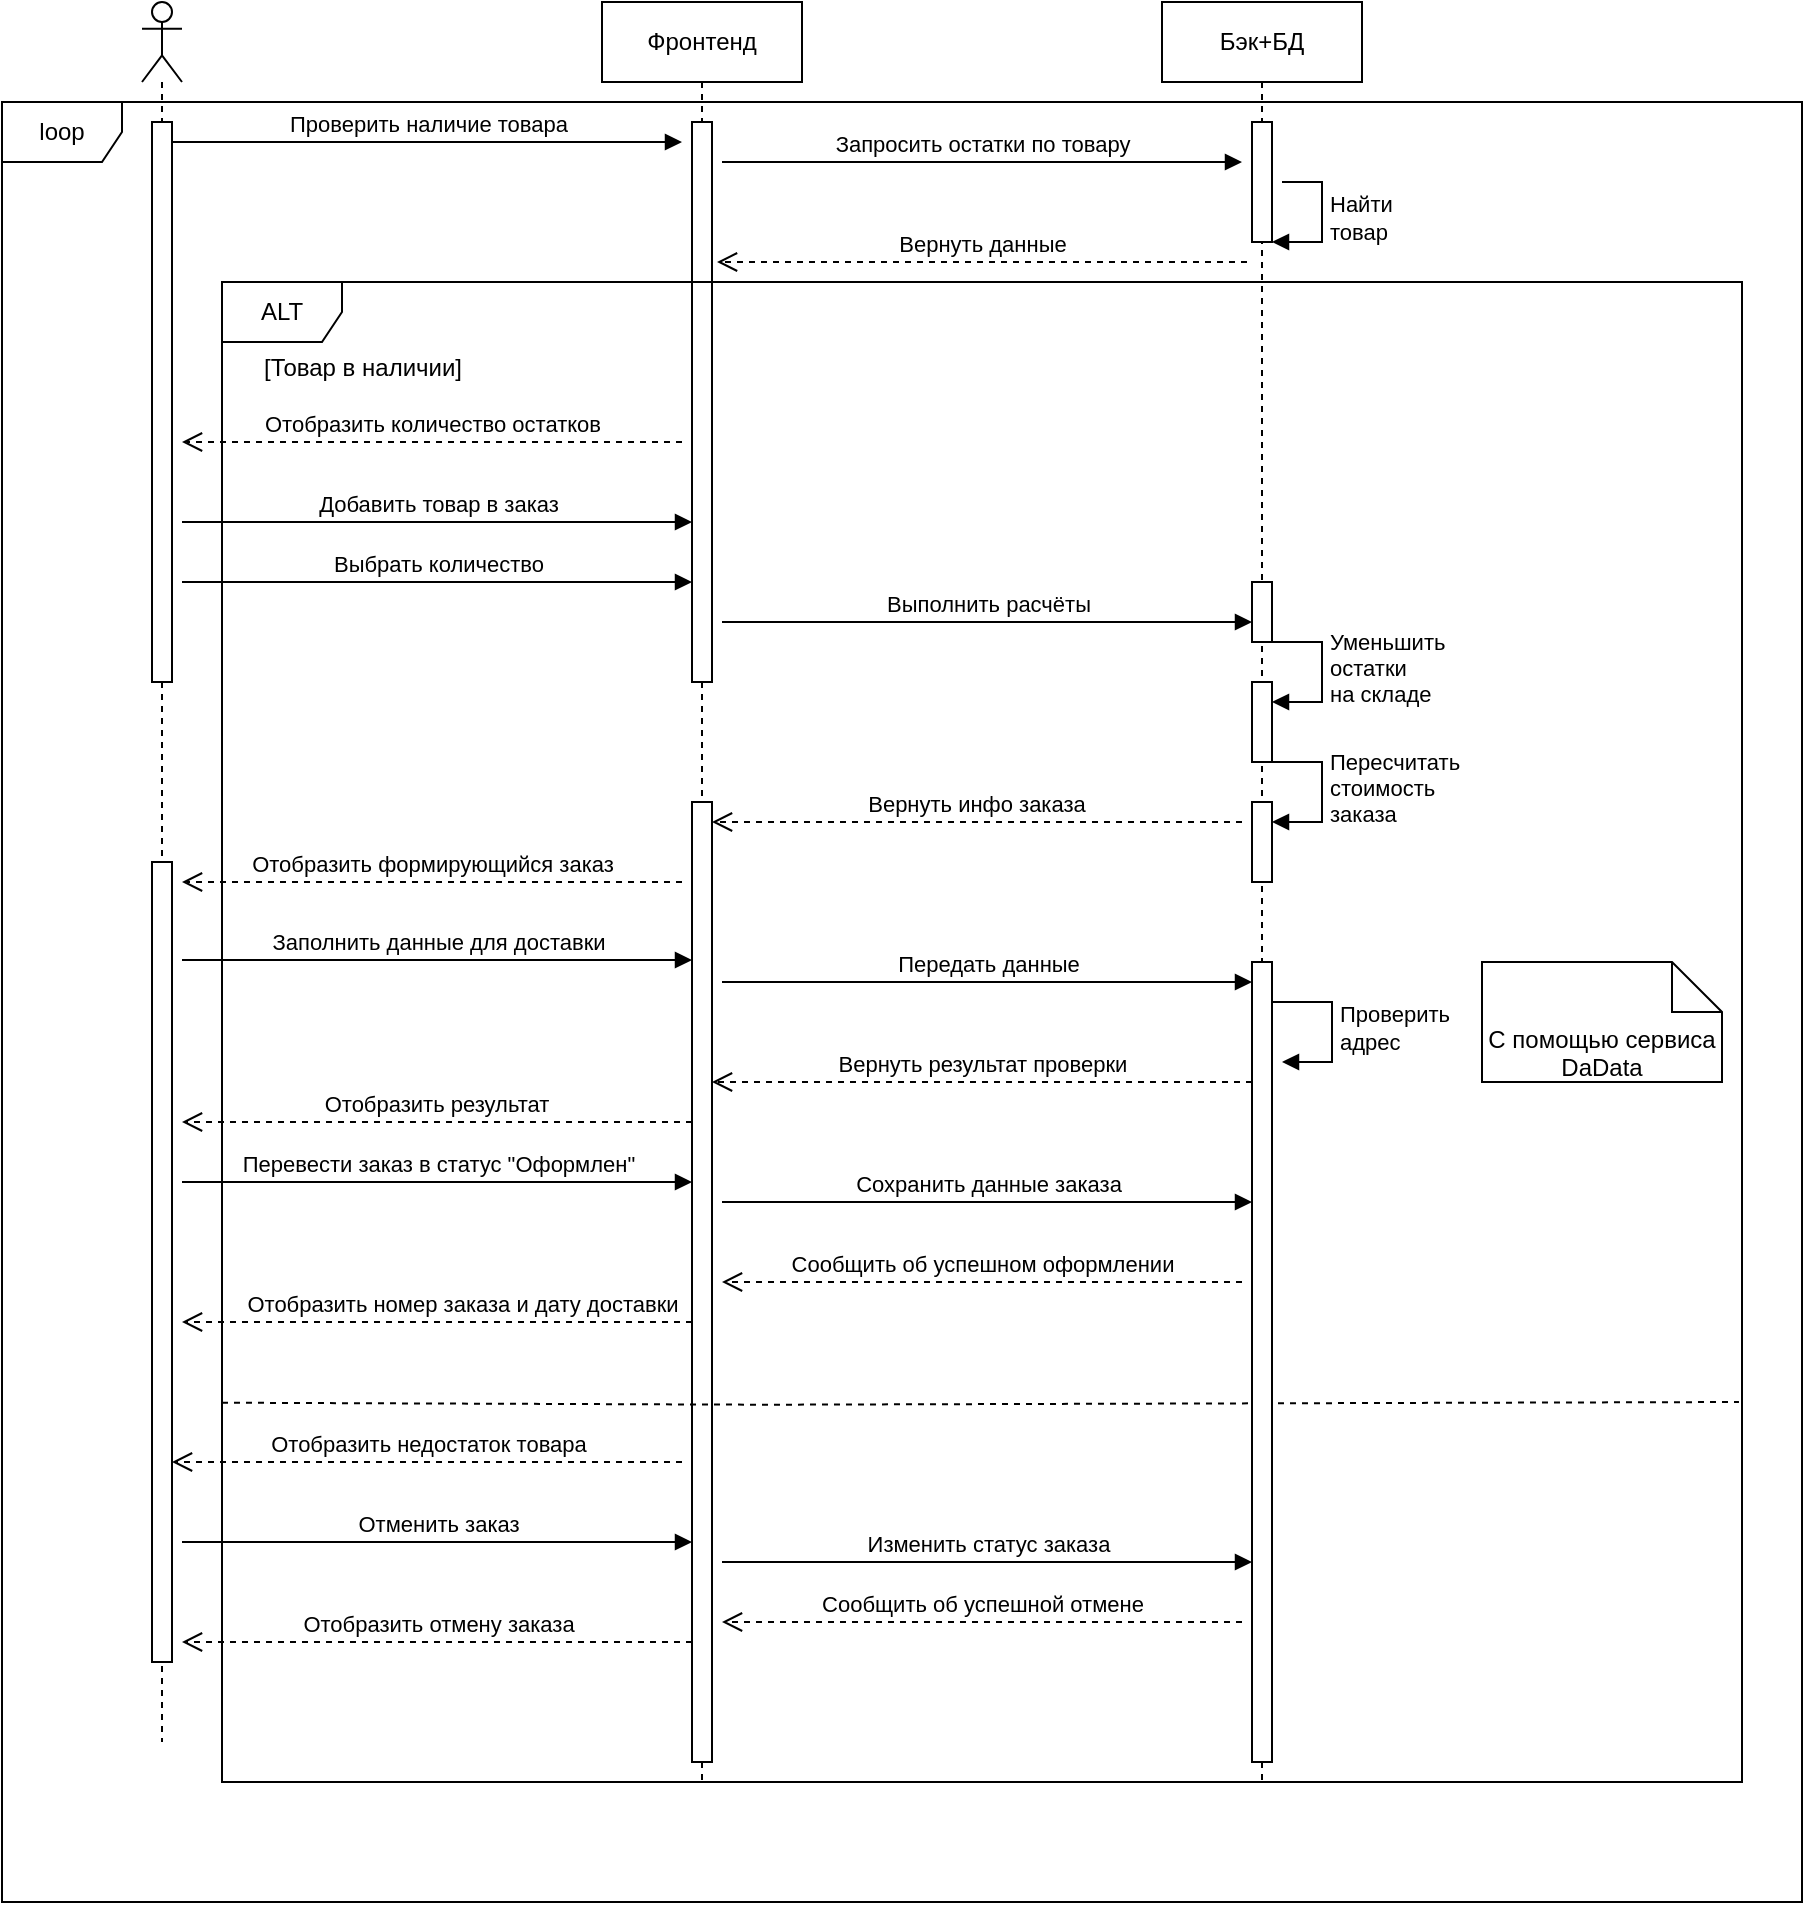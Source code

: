 <mxfile version="26.2.14">
  <diagram name="Страница — 1" id="598DuTDq3GEFxzMxrJzA">
    <mxGraphModel dx="1426" dy="777" grid="1" gridSize="10" guides="1" tooltips="1" connect="1" arrows="1" fold="1" page="1" pageScale="1" pageWidth="827" pageHeight="1169" math="0" shadow="0">
      <root>
        <mxCell id="0" />
        <mxCell id="1" parent="0" />
        <mxCell id="bCwvjJ57Qs-zhs6xrdIQ-4" value="" style="shape=umlLifeline;perimeter=lifelinePerimeter;whiteSpace=wrap;html=1;container=1;dropTarget=0;collapsible=0;recursiveResize=0;outlineConnect=0;portConstraint=eastwest;newEdgeStyle={&quot;curved&quot;:0,&quot;rounded&quot;:0};participant=umlActor;" vertex="1" parent="1">
          <mxGeometry x="120" y="70" width="20" height="870" as="geometry" />
        </mxCell>
        <mxCell id="bCwvjJ57Qs-zhs6xrdIQ-10" value="" style="html=1;points=[[0,0,0,0,5],[0,1,0,0,-5],[1,0,0,0,5],[1,1,0,0,-5]];perimeter=orthogonalPerimeter;outlineConnect=0;targetShapes=umlLifeline;portConstraint=eastwest;newEdgeStyle={&quot;curved&quot;:0,&quot;rounded&quot;:0};" vertex="1" parent="bCwvjJ57Qs-zhs6xrdIQ-4">
          <mxGeometry x="5" y="60" width="10" height="280" as="geometry" />
        </mxCell>
        <mxCell id="bCwvjJ57Qs-zhs6xrdIQ-49" value="" style="html=1;points=[[0,0,0,0,5],[0,1,0,0,-5],[1,0,0,0,5],[1,1,0,0,-5]];perimeter=orthogonalPerimeter;outlineConnect=0;targetShapes=umlLifeline;portConstraint=eastwest;newEdgeStyle={&quot;curved&quot;:0,&quot;rounded&quot;:0};" vertex="1" parent="bCwvjJ57Qs-zhs6xrdIQ-4">
          <mxGeometry x="5" y="430" width="10" height="400" as="geometry" />
        </mxCell>
        <mxCell id="bCwvjJ57Qs-zhs6xrdIQ-5" value="Фронтенд" style="shape=umlLifeline;perimeter=lifelinePerimeter;whiteSpace=wrap;html=1;container=1;dropTarget=0;collapsible=0;recursiveResize=0;outlineConnect=0;portConstraint=eastwest;newEdgeStyle={&quot;curved&quot;:0,&quot;rounded&quot;:0};" vertex="1" parent="1">
          <mxGeometry x="350" y="70" width="100" height="890" as="geometry" />
        </mxCell>
        <mxCell id="bCwvjJ57Qs-zhs6xrdIQ-18" value="" style="html=1;points=[[0,0,0,0,5],[0,1,0,0,-5],[1,0,0,0,5],[1,1,0,0,-5]];perimeter=orthogonalPerimeter;outlineConnect=0;targetShapes=umlLifeline;portConstraint=eastwest;newEdgeStyle={&quot;curved&quot;:0,&quot;rounded&quot;:0};" vertex="1" parent="bCwvjJ57Qs-zhs6xrdIQ-5">
          <mxGeometry x="45" y="60" width="10" height="280" as="geometry" />
        </mxCell>
        <mxCell id="bCwvjJ57Qs-zhs6xrdIQ-46" value="" style="html=1;points=[[0,0,0,0,5],[0,1,0,0,-5],[1,0,0,0,5],[1,1,0,0,-5]];perimeter=orthogonalPerimeter;outlineConnect=0;targetShapes=umlLifeline;portConstraint=eastwest;newEdgeStyle={&quot;curved&quot;:0,&quot;rounded&quot;:0};" vertex="1" parent="bCwvjJ57Qs-zhs6xrdIQ-5">
          <mxGeometry x="45" y="400" width="10" height="480" as="geometry" />
        </mxCell>
        <mxCell id="bCwvjJ57Qs-zhs6xrdIQ-6" value="Бэк+БД" style="shape=umlLifeline;perimeter=lifelinePerimeter;whiteSpace=wrap;html=1;container=1;dropTarget=0;collapsible=0;recursiveResize=0;outlineConnect=0;portConstraint=eastwest;newEdgeStyle={&quot;curved&quot;:0,&quot;rounded&quot;:0};" vertex="1" parent="1">
          <mxGeometry x="630" y="70" width="100" height="890" as="geometry" />
        </mxCell>
        <mxCell id="bCwvjJ57Qs-zhs6xrdIQ-33" value="" style="html=1;points=[[0,0,0,0,5],[0,1,0,0,-5],[1,0,0,0,5],[1,1,0,0,-5]];perimeter=orthogonalPerimeter;outlineConnect=0;targetShapes=umlLifeline;portConstraint=eastwest;newEdgeStyle={&quot;curved&quot;:0,&quot;rounded&quot;:0};" vertex="1" parent="bCwvjJ57Qs-zhs6xrdIQ-6">
          <mxGeometry x="45" y="340" width="10" height="40" as="geometry" />
        </mxCell>
        <mxCell id="bCwvjJ57Qs-zhs6xrdIQ-34" value="Уменьшить&lt;div&gt;остатки&lt;/div&gt;&lt;div&gt;на складе&lt;/div&gt;" style="html=1;align=left;spacingLeft=2;endArrow=block;rounded=0;edgeStyle=orthogonalEdgeStyle;curved=0;rounded=0;" edge="1" target="bCwvjJ57Qs-zhs6xrdIQ-33" parent="bCwvjJ57Qs-zhs6xrdIQ-6">
          <mxGeometry relative="1" as="geometry">
            <mxPoint x="50" y="320" as="sourcePoint" />
            <Array as="points">
              <mxPoint x="80" y="350" />
            </Array>
          </mxGeometry>
        </mxCell>
        <mxCell id="bCwvjJ57Qs-zhs6xrdIQ-36" value="" style="html=1;points=[[0,0,0,0,5],[0,1,0,0,-5],[1,0,0,0,5],[1,1,0,0,-5]];perimeter=orthogonalPerimeter;outlineConnect=0;targetShapes=umlLifeline;portConstraint=eastwest;newEdgeStyle={&quot;curved&quot;:0,&quot;rounded&quot;:0};" vertex="1" parent="bCwvjJ57Qs-zhs6xrdIQ-6">
          <mxGeometry x="45" y="400" width="10" height="40" as="geometry" />
        </mxCell>
        <mxCell id="bCwvjJ57Qs-zhs6xrdIQ-37" value="Пересчитать&lt;div&gt;стоимость&lt;/div&gt;&lt;div&gt;заказа&lt;/div&gt;" style="html=1;align=left;spacingLeft=2;endArrow=block;rounded=0;edgeStyle=orthogonalEdgeStyle;curved=0;rounded=0;" edge="1" target="bCwvjJ57Qs-zhs6xrdIQ-36" parent="bCwvjJ57Qs-zhs6xrdIQ-6">
          <mxGeometry relative="1" as="geometry">
            <mxPoint x="50" y="380" as="sourcePoint" />
            <Array as="points">
              <mxPoint x="80" y="410" />
            </Array>
          </mxGeometry>
        </mxCell>
        <mxCell id="bCwvjJ57Qs-zhs6xrdIQ-13" value="Проверить наличие товара" style="html=1;verticalAlign=bottom;endArrow=block;curved=0;rounded=0;" edge="1" parent="1">
          <mxGeometry width="80" relative="1" as="geometry">
            <mxPoint x="135" y="140" as="sourcePoint" />
            <mxPoint x="390" y="140" as="targetPoint" />
          </mxGeometry>
        </mxCell>
        <mxCell id="bCwvjJ57Qs-zhs6xrdIQ-17" value="loop" style="shape=umlFrame;whiteSpace=wrap;html=1;pointerEvents=0;" vertex="1" parent="1">
          <mxGeometry x="50" y="120" width="900" height="900" as="geometry" />
        </mxCell>
        <mxCell id="bCwvjJ57Qs-zhs6xrdIQ-19" value="Запросить остатки по товару" style="html=1;verticalAlign=bottom;endArrow=block;curved=0;rounded=0;" edge="1" parent="1">
          <mxGeometry width="80" relative="1" as="geometry">
            <mxPoint x="410" y="150" as="sourcePoint" />
            <mxPoint x="670" y="150" as="targetPoint" />
          </mxGeometry>
        </mxCell>
        <mxCell id="bCwvjJ57Qs-zhs6xrdIQ-20" value="" style="html=1;points=[[0,0,0,0,5],[0,1,0,0,-5],[1,0,0,0,5],[1,1,0,0,-5]];perimeter=orthogonalPerimeter;outlineConnect=0;targetShapes=umlLifeline;portConstraint=eastwest;newEdgeStyle={&quot;curved&quot;:0,&quot;rounded&quot;:0};" vertex="1" parent="1">
          <mxGeometry x="675" y="130" width="10" height="30" as="geometry" />
        </mxCell>
        <mxCell id="bCwvjJ57Qs-zhs6xrdIQ-21" value="Вернуть данные" style="html=1;verticalAlign=bottom;endArrow=open;dashed=1;endSize=8;curved=0;rounded=0;" edge="1" parent="1">
          <mxGeometry relative="1" as="geometry">
            <mxPoint x="672.5" y="200" as="sourcePoint" />
            <mxPoint x="407.5" y="200" as="targetPoint" />
          </mxGeometry>
        </mxCell>
        <mxCell id="bCwvjJ57Qs-zhs6xrdIQ-22" value="ALT" style="shape=umlFrame;whiteSpace=wrap;html=1;pointerEvents=0;" vertex="1" parent="1">
          <mxGeometry x="160" y="210" width="760" height="750" as="geometry" />
        </mxCell>
        <mxCell id="bCwvjJ57Qs-zhs6xrdIQ-23" value="" style="endArrow=none;dashed=1;html=1;rounded=0;entryX=0.998;entryY=0.934;entryDx=0;entryDy=0;entryPerimeter=0;exitX=-0.002;exitY=0.425;exitDx=0;exitDy=0;exitPerimeter=0;" edge="1" parent="1">
          <mxGeometry width="50" height="50" relative="1" as="geometry">
            <mxPoint x="160.0" y="770.36" as="sourcePoint" />
            <mxPoint x="918.48" y="770.0" as="targetPoint" />
            <Array as="points">
              <mxPoint x="431.1" y="771.36" />
            </Array>
          </mxGeometry>
        </mxCell>
        <mxCell id="bCwvjJ57Qs-zhs6xrdIQ-24" value="[Товар в наличии]" style="text;html=1;align=center;verticalAlign=middle;resizable=0;points=[];autosize=1;strokeColor=none;fillColor=none;" vertex="1" parent="1">
          <mxGeometry x="170" y="238" width="120" height="30" as="geometry" />
        </mxCell>
        <mxCell id="bCwvjJ57Qs-zhs6xrdIQ-26" value="Отобразить количество остатков" style="html=1;verticalAlign=bottom;endArrow=open;dashed=1;endSize=8;curved=0;rounded=0;" edge="1" parent="1">
          <mxGeometry relative="1" as="geometry">
            <mxPoint x="390" y="290" as="sourcePoint" />
            <mxPoint x="140" y="290" as="targetPoint" />
          </mxGeometry>
        </mxCell>
        <mxCell id="bCwvjJ57Qs-zhs6xrdIQ-29" value="Выбрать количество" style="html=1;verticalAlign=bottom;endArrow=block;curved=0;rounded=0;" edge="1" parent="1">
          <mxGeometry x="0.004" width="80" relative="1" as="geometry">
            <mxPoint x="140" y="360" as="sourcePoint" />
            <mxPoint x="395" y="360" as="targetPoint" />
            <mxPoint as="offset" />
          </mxGeometry>
        </mxCell>
        <mxCell id="bCwvjJ57Qs-zhs6xrdIQ-30" value="Добавить товар в заказ" style="html=1;verticalAlign=bottom;endArrow=block;curved=0;rounded=0;" edge="1" parent="1">
          <mxGeometry x="0.004" width="80" relative="1" as="geometry">
            <mxPoint x="140" y="330" as="sourcePoint" />
            <mxPoint x="395" y="330" as="targetPoint" />
            <mxPoint as="offset" />
          </mxGeometry>
        </mxCell>
        <mxCell id="bCwvjJ57Qs-zhs6xrdIQ-31" value="" style="html=1;points=[[0,0,0,0,5],[0,1,0,0,-5],[1,0,0,0,5],[1,1,0,0,-5]];perimeter=orthogonalPerimeter;outlineConnect=0;targetShapes=umlLifeline;portConstraint=eastwest;newEdgeStyle={&quot;curved&quot;:0,&quot;rounded&quot;:0};" vertex="1" parent="1">
          <mxGeometry x="675" y="360" width="10" height="30" as="geometry" />
        </mxCell>
        <mxCell id="bCwvjJ57Qs-zhs6xrdIQ-32" value="Выполнить расчёты" style="html=1;verticalAlign=bottom;endArrow=block;curved=0;rounded=0;" edge="1" parent="1" target="bCwvjJ57Qs-zhs6xrdIQ-31">
          <mxGeometry width="80" relative="1" as="geometry">
            <mxPoint x="410" y="380" as="sourcePoint" />
            <mxPoint x="490" y="380" as="targetPoint" />
          </mxGeometry>
        </mxCell>
        <mxCell id="bCwvjJ57Qs-zhs6xrdIQ-38" value="" style="html=1;points=[[0,0,0,0,5],[0,1,0,0,-5],[1,0,0,0,5],[1,1,0,0,-5]];perimeter=orthogonalPerimeter;outlineConnect=0;targetShapes=umlLifeline;portConstraint=eastwest;newEdgeStyle={&quot;curved&quot;:0,&quot;rounded&quot;:0};" vertex="1" parent="1">
          <mxGeometry x="675" y="550" width="10" height="400" as="geometry" />
        </mxCell>
        <mxCell id="bCwvjJ57Qs-zhs6xrdIQ-39" value="Проверить&lt;div&gt;адрес&lt;/div&gt;" style="html=1;align=left;spacingLeft=2;endArrow=block;rounded=0;edgeStyle=orthogonalEdgeStyle;curved=0;rounded=0;" edge="1" parent="1">
          <mxGeometry x="0.012" relative="1" as="geometry">
            <mxPoint x="685" y="570" as="sourcePoint" />
            <Array as="points">
              <mxPoint x="715" y="570" />
              <mxPoint x="715" y="600" />
            </Array>
            <mxPoint x="690" y="600" as="targetPoint" />
            <mxPoint as="offset" />
          </mxGeometry>
        </mxCell>
        <mxCell id="bCwvjJ57Qs-zhs6xrdIQ-42" value="С помощью сервиса&lt;div&gt;DaData&lt;/div&gt;" style="shape=note2;boundedLbl=1;whiteSpace=wrap;html=1;size=25;verticalAlign=top;align=center;" vertex="1" parent="1">
          <mxGeometry x="790" y="550" width="120" height="60" as="geometry" />
        </mxCell>
        <mxCell id="bCwvjJ57Qs-zhs6xrdIQ-44" value="" style="html=1;points=[[0,0,0,0,5],[0,1,0,0,-5],[1,0,0,0,5],[1,1,0,0,-5]];perimeter=orthogonalPerimeter;outlineConnect=0;targetShapes=umlLifeline;portConstraint=eastwest;newEdgeStyle={&quot;curved&quot;:0,&quot;rounded&quot;:0};" vertex="1" parent="1">
          <mxGeometry x="675" y="130" width="10" height="60" as="geometry" />
        </mxCell>
        <mxCell id="bCwvjJ57Qs-zhs6xrdIQ-45" value="Найти&amp;nbsp;&lt;div&gt;товар&lt;/div&gt;" style="html=1;align=left;spacingLeft=2;endArrow=block;rounded=0;edgeStyle=orthogonalEdgeStyle;curved=0;rounded=0;" edge="1" parent="1">
          <mxGeometry relative="1" as="geometry">
            <mxPoint x="690" y="160" as="sourcePoint" />
            <Array as="points">
              <mxPoint x="710" y="190" />
            </Array>
            <mxPoint x="685" y="190" as="targetPoint" />
          </mxGeometry>
        </mxCell>
        <mxCell id="bCwvjJ57Qs-zhs6xrdIQ-47" value="Вернуть инфо заказа" style="html=1;verticalAlign=bottom;endArrow=open;dashed=1;endSize=8;curved=0;rounded=0;" edge="1" parent="1" target="bCwvjJ57Qs-zhs6xrdIQ-46">
          <mxGeometry x="0.004" relative="1" as="geometry">
            <mxPoint x="670" y="480" as="sourcePoint" />
            <mxPoint x="590" y="480" as="targetPoint" />
            <mxPoint as="offset" />
          </mxGeometry>
        </mxCell>
        <mxCell id="bCwvjJ57Qs-zhs6xrdIQ-48" value="Отобразить формирующийся заказ" style="html=1;verticalAlign=bottom;endArrow=open;dashed=1;endSize=8;curved=0;rounded=0;" edge="1" parent="1">
          <mxGeometry relative="1" as="geometry">
            <mxPoint x="390" y="510" as="sourcePoint" />
            <mxPoint x="140" y="510" as="targetPoint" />
          </mxGeometry>
        </mxCell>
        <mxCell id="bCwvjJ57Qs-zhs6xrdIQ-51" value="Заполнить данные для доставки" style="html=1;verticalAlign=bottom;endArrow=block;curved=0;rounded=0;" edge="1" parent="1" target="bCwvjJ57Qs-zhs6xrdIQ-46">
          <mxGeometry width="80" relative="1" as="geometry">
            <mxPoint x="140" y="549" as="sourcePoint" />
            <mxPoint x="220" y="549" as="targetPoint" />
          </mxGeometry>
        </mxCell>
        <mxCell id="bCwvjJ57Qs-zhs6xrdIQ-52" value="Передать данные" style="html=1;verticalAlign=bottom;endArrow=block;curved=0;rounded=0;" edge="1" parent="1" target="bCwvjJ57Qs-zhs6xrdIQ-38">
          <mxGeometry width="80" relative="1" as="geometry">
            <mxPoint x="410" y="560" as="sourcePoint" />
            <mxPoint x="490" y="560" as="targetPoint" />
          </mxGeometry>
        </mxCell>
        <mxCell id="bCwvjJ57Qs-zhs6xrdIQ-56" value="Вернуть результат проверки" style="html=1;verticalAlign=bottom;endArrow=open;dashed=1;endSize=8;curved=0;rounded=0;" edge="1" parent="1" target="bCwvjJ57Qs-zhs6xrdIQ-46">
          <mxGeometry relative="1" as="geometry">
            <mxPoint x="675" y="610" as="sourcePoint" />
            <mxPoint x="595" y="610" as="targetPoint" />
          </mxGeometry>
        </mxCell>
        <mxCell id="bCwvjJ57Qs-zhs6xrdIQ-57" value="Отобразить результат" style="html=1;verticalAlign=bottom;endArrow=open;dashed=1;endSize=8;curved=0;rounded=0;" edge="1" parent="1">
          <mxGeometry x="0.004" relative="1" as="geometry">
            <mxPoint x="395" y="630" as="sourcePoint" />
            <mxPoint x="140" y="630" as="targetPoint" />
            <mxPoint as="offset" />
          </mxGeometry>
        </mxCell>
        <mxCell id="bCwvjJ57Qs-zhs6xrdIQ-59" value="Перевести заказ в статус &quot;Оформлен&quot;" style="html=1;verticalAlign=bottom;endArrow=block;curved=0;rounded=0;" edge="1" parent="1">
          <mxGeometry width="80" relative="1" as="geometry">
            <mxPoint x="140" y="660" as="sourcePoint" />
            <mxPoint x="395" y="660" as="targetPoint" />
          </mxGeometry>
        </mxCell>
        <mxCell id="bCwvjJ57Qs-zhs6xrdIQ-60" value="Сохранить данные заказа" style="html=1;verticalAlign=bottom;endArrow=block;curved=0;rounded=0;" edge="1" parent="1" target="bCwvjJ57Qs-zhs6xrdIQ-38">
          <mxGeometry width="80" relative="1" as="geometry">
            <mxPoint x="410" y="670" as="sourcePoint" />
            <mxPoint x="490" y="670" as="targetPoint" />
          </mxGeometry>
        </mxCell>
        <mxCell id="bCwvjJ57Qs-zhs6xrdIQ-61" value="Сообщить об успешном оформлении" style="html=1;verticalAlign=bottom;endArrow=open;dashed=1;endSize=8;curved=0;rounded=0;" edge="1" parent="1">
          <mxGeometry relative="1" as="geometry">
            <mxPoint x="670" y="710" as="sourcePoint" />
            <mxPoint x="410" y="710" as="targetPoint" />
          </mxGeometry>
        </mxCell>
        <mxCell id="bCwvjJ57Qs-zhs6xrdIQ-62" value="Отобразить номер заказа и дату доставки" style="html=1;verticalAlign=bottom;endArrow=open;dashed=1;endSize=8;curved=0;rounded=0;" edge="1" parent="1">
          <mxGeometry x="-0.098" relative="1" as="geometry">
            <mxPoint x="395" y="730" as="sourcePoint" />
            <mxPoint x="140" y="730" as="targetPoint" />
            <mxPoint as="offset" />
          </mxGeometry>
        </mxCell>
        <mxCell id="bCwvjJ57Qs-zhs6xrdIQ-63" value="Отобразить недостаток товара" style="html=1;verticalAlign=bottom;endArrow=open;dashed=1;endSize=8;curved=0;rounded=0;" edge="1" parent="1" target="bCwvjJ57Qs-zhs6xrdIQ-49">
          <mxGeometry relative="1" as="geometry">
            <mxPoint x="390" y="800" as="sourcePoint" />
            <mxPoint x="310" y="800" as="targetPoint" />
          </mxGeometry>
        </mxCell>
        <mxCell id="bCwvjJ57Qs-zhs6xrdIQ-64" value="Отменить заказ" style="html=1;verticalAlign=bottom;endArrow=block;curved=0;rounded=0;" edge="1" parent="1">
          <mxGeometry width="80" relative="1" as="geometry">
            <mxPoint x="140" y="840" as="sourcePoint" />
            <mxPoint x="395" y="840" as="targetPoint" />
          </mxGeometry>
        </mxCell>
        <mxCell id="bCwvjJ57Qs-zhs6xrdIQ-68" value="Изменить статус заказа" style="html=1;verticalAlign=bottom;endArrow=block;curved=0;rounded=0;" edge="1" parent="1">
          <mxGeometry width="80" relative="1" as="geometry">
            <mxPoint x="410" y="850" as="sourcePoint" />
            <mxPoint x="675" y="850" as="targetPoint" />
          </mxGeometry>
        </mxCell>
        <mxCell id="bCwvjJ57Qs-zhs6xrdIQ-69" value="Сообщить об успешной отмене" style="html=1;verticalAlign=bottom;endArrow=open;dashed=1;endSize=8;curved=0;rounded=0;" edge="1" parent="1">
          <mxGeometry relative="1" as="geometry">
            <mxPoint x="670" y="880" as="sourcePoint" />
            <mxPoint x="410" y="880" as="targetPoint" />
          </mxGeometry>
        </mxCell>
        <mxCell id="bCwvjJ57Qs-zhs6xrdIQ-70" value="Отобразить отмену заказа" style="html=1;verticalAlign=bottom;endArrow=open;dashed=1;endSize=8;curved=0;rounded=0;" edge="1" parent="1">
          <mxGeometry relative="1" as="geometry">
            <mxPoint x="395" y="890" as="sourcePoint" />
            <mxPoint x="140" y="890" as="targetPoint" />
          </mxGeometry>
        </mxCell>
      </root>
    </mxGraphModel>
  </diagram>
</mxfile>
